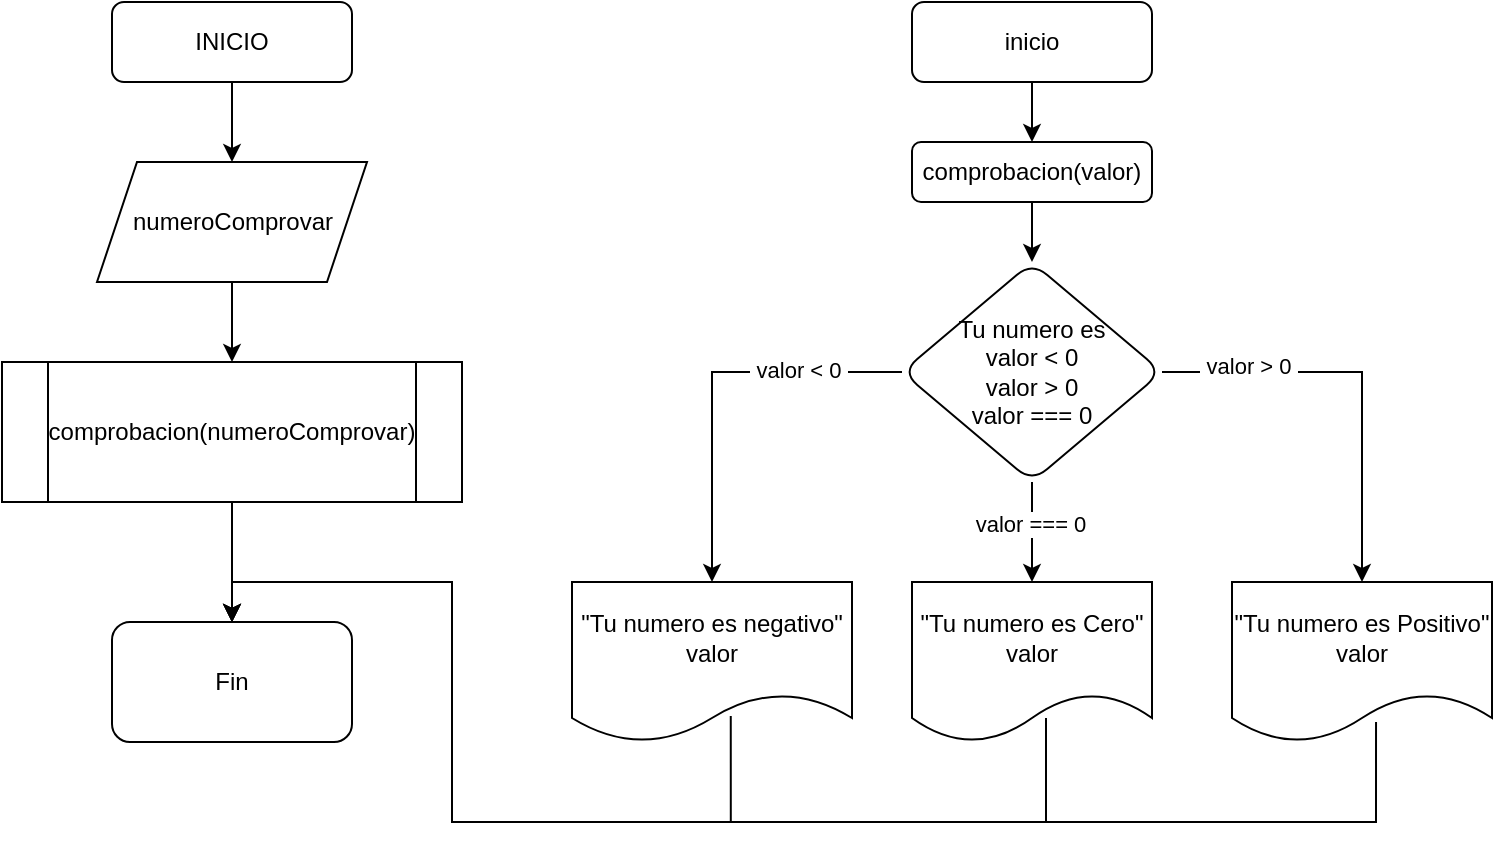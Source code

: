 <mxfile version="23.1.6" type="github">
  <diagram name="Página-1" id="8UYgB9uzEQ8WkiXtjgGw">
    <mxGraphModel dx="880" dy="515" grid="1" gridSize="10" guides="1" tooltips="1" connect="1" arrows="1" fold="1" page="1" pageScale="1" pageWidth="827" pageHeight="1169" math="0" shadow="0">
      <root>
        <mxCell id="0" />
        <mxCell id="1" parent="0" />
        <mxCell id="JvGjmD20eo0h2BMc5rbZ-7" value="" style="edgeStyle=orthogonalEdgeStyle;rounded=0;orthogonalLoop=1;jettySize=auto;html=1;" edge="1" parent="1" source="JvGjmD20eo0h2BMc5rbZ-2" target="JvGjmD20eo0h2BMc5rbZ-6">
          <mxGeometry relative="1" as="geometry" />
        </mxCell>
        <mxCell id="JvGjmD20eo0h2BMc5rbZ-2" value="INICIO" style="rounded=1;whiteSpace=wrap;html=1;" vertex="1" parent="1">
          <mxGeometry x="70" y="30" width="120" height="40" as="geometry" />
        </mxCell>
        <mxCell id="JvGjmD20eo0h2BMc5rbZ-9" value="" style="edgeStyle=orthogonalEdgeStyle;rounded=0;orthogonalLoop=1;jettySize=auto;html=1;" edge="1" parent="1" source="JvGjmD20eo0h2BMc5rbZ-6" target="JvGjmD20eo0h2BMc5rbZ-8">
          <mxGeometry relative="1" as="geometry" />
        </mxCell>
        <mxCell id="JvGjmD20eo0h2BMc5rbZ-6" value="numeroComprovar" style="shape=parallelogram;perimeter=parallelogramPerimeter;whiteSpace=wrap;html=1;fixedSize=1;" vertex="1" parent="1">
          <mxGeometry x="62.5" y="110" width="135" height="60" as="geometry" />
        </mxCell>
        <mxCell id="JvGjmD20eo0h2BMc5rbZ-14" value="" style="edgeStyle=orthogonalEdgeStyle;rounded=0;orthogonalLoop=1;jettySize=auto;html=1;" edge="1" parent="1" source="JvGjmD20eo0h2BMc5rbZ-8" target="JvGjmD20eo0h2BMc5rbZ-13">
          <mxGeometry relative="1" as="geometry" />
        </mxCell>
        <mxCell id="JvGjmD20eo0h2BMc5rbZ-8" value="&amp;nbsp;comprobacion(numeroComprovar)&amp;nbsp;" style="shape=process;whiteSpace=wrap;html=1;backgroundOutline=1;" vertex="1" parent="1">
          <mxGeometry x="15" y="210" width="230" height="70" as="geometry" />
        </mxCell>
        <mxCell id="JvGjmD20eo0h2BMc5rbZ-13" value="Fin" style="rounded=1;whiteSpace=wrap;html=1;" vertex="1" parent="1">
          <mxGeometry x="70" y="340" width="120" height="60" as="geometry" />
        </mxCell>
        <mxCell id="JvGjmD20eo0h2BMc5rbZ-18" value="" style="edgeStyle=orthogonalEdgeStyle;rounded=0;orthogonalLoop=1;jettySize=auto;html=1;" edge="1" parent="1" source="JvGjmD20eo0h2BMc5rbZ-16" target="JvGjmD20eo0h2BMc5rbZ-17">
          <mxGeometry relative="1" as="geometry" />
        </mxCell>
        <mxCell id="JvGjmD20eo0h2BMc5rbZ-16" value="inicio" style="rounded=1;whiteSpace=wrap;html=1;" vertex="1" parent="1">
          <mxGeometry x="470" y="30" width="120" height="40" as="geometry" />
        </mxCell>
        <mxCell id="JvGjmD20eo0h2BMc5rbZ-20" value="" style="edgeStyle=orthogonalEdgeStyle;rounded=0;orthogonalLoop=1;jettySize=auto;html=1;" edge="1" parent="1" source="JvGjmD20eo0h2BMc5rbZ-17" target="JvGjmD20eo0h2BMc5rbZ-19">
          <mxGeometry relative="1" as="geometry" />
        </mxCell>
        <mxCell id="JvGjmD20eo0h2BMc5rbZ-17" value="comprobacion(valor)" style="whiteSpace=wrap;html=1;rounded=1;" vertex="1" parent="1">
          <mxGeometry x="470" y="100" width="120" height="30" as="geometry" />
        </mxCell>
        <mxCell id="JvGjmD20eo0h2BMc5rbZ-26" value="" style="edgeStyle=orthogonalEdgeStyle;rounded=0;orthogonalLoop=1;jettySize=auto;html=1;" edge="1" parent="1" source="JvGjmD20eo0h2BMc5rbZ-19" target="JvGjmD20eo0h2BMc5rbZ-25">
          <mxGeometry relative="1" as="geometry" />
        </mxCell>
        <mxCell id="JvGjmD20eo0h2BMc5rbZ-28" value="valor === 0" style="edgeLabel;html=1;align=center;verticalAlign=middle;resizable=0;points=[];" vertex="1" connectable="0" parent="JvGjmD20eo0h2BMc5rbZ-26">
          <mxGeometry x="-0.175" y="-1" relative="1" as="geometry">
            <mxPoint as="offset" />
          </mxGeometry>
        </mxCell>
        <mxCell id="JvGjmD20eo0h2BMc5rbZ-30" value="" style="edgeStyle=orthogonalEdgeStyle;rounded=0;orthogonalLoop=1;jettySize=auto;html=1;" edge="1" parent="1" source="JvGjmD20eo0h2BMc5rbZ-19" target="JvGjmD20eo0h2BMc5rbZ-29">
          <mxGeometry relative="1" as="geometry" />
        </mxCell>
        <mxCell id="JvGjmD20eo0h2BMc5rbZ-37" value="&amp;nbsp;valor &amp;gt; 0&amp;nbsp;" style="edgeLabel;html=1;align=center;verticalAlign=middle;resizable=0;points=[];" vertex="1" connectable="0" parent="JvGjmD20eo0h2BMc5rbZ-30">
          <mxGeometry x="-0.583" y="3" relative="1" as="geometry">
            <mxPoint as="offset" />
          </mxGeometry>
        </mxCell>
        <mxCell id="JvGjmD20eo0h2BMc5rbZ-36" value="" style="edgeStyle=orthogonalEdgeStyle;rounded=0;orthogonalLoop=1;jettySize=auto;html=1;" edge="1" parent="1" source="JvGjmD20eo0h2BMc5rbZ-19" target="JvGjmD20eo0h2BMc5rbZ-35">
          <mxGeometry relative="1" as="geometry" />
        </mxCell>
        <mxCell id="JvGjmD20eo0h2BMc5rbZ-38" value="&amp;nbsp;valor &amp;lt; 0&amp;nbsp;" style="edgeLabel;html=1;align=center;verticalAlign=middle;resizable=0;points=[];" vertex="1" connectable="0" parent="JvGjmD20eo0h2BMc5rbZ-36">
          <mxGeometry x="-0.482" y="-1" relative="1" as="geometry">
            <mxPoint as="offset" />
          </mxGeometry>
        </mxCell>
        <mxCell id="JvGjmD20eo0h2BMc5rbZ-19" value="Tu numero es&lt;br&gt;valor &amp;lt; 0&lt;br&gt;valor &amp;gt; 0&lt;br&gt;valor === 0" style="rhombus;whiteSpace=wrap;html=1;rounded=1;" vertex="1" parent="1">
          <mxGeometry x="465" y="160" width="130" height="110" as="geometry" />
        </mxCell>
        <mxCell id="JvGjmD20eo0h2BMc5rbZ-25" value="&quot;Tu numero es Cero&quot;&lt;br&gt;valor" style="shape=document;whiteSpace=wrap;html=1;boundedLbl=1;rounded=1;" vertex="1" parent="1">
          <mxGeometry x="470" y="320" width="120" height="80" as="geometry" />
        </mxCell>
        <mxCell id="JvGjmD20eo0h2BMc5rbZ-41" style="edgeStyle=orthogonalEdgeStyle;rounded=0;orthogonalLoop=1;jettySize=auto;html=1;exitX=0.554;exitY=0.875;exitDx=0;exitDy=0;entryX=0.5;entryY=0;entryDx=0;entryDy=0;exitPerimeter=0;" edge="1" parent="1" source="JvGjmD20eo0h2BMc5rbZ-29" target="JvGjmD20eo0h2BMc5rbZ-13">
          <mxGeometry relative="1" as="geometry">
            <Array as="points">
              <mxPoint x="702" y="440" />
              <mxPoint x="240" y="440" />
              <mxPoint x="240" y="320" />
              <mxPoint x="130" y="320" />
            </Array>
          </mxGeometry>
        </mxCell>
        <mxCell id="JvGjmD20eo0h2BMc5rbZ-29" value="&quot;Tu numero es Positivo&quot;&lt;br&gt;valor" style="shape=document;whiteSpace=wrap;html=1;boundedLbl=1;rounded=1;" vertex="1" parent="1">
          <mxGeometry x="630" y="320" width="130" height="80" as="geometry" />
        </mxCell>
        <mxCell id="JvGjmD20eo0h2BMc5rbZ-39" style="edgeStyle=orthogonalEdgeStyle;rounded=0;orthogonalLoop=1;jettySize=auto;html=1;exitX=0.567;exitY=0.838;exitDx=0;exitDy=0;entryX=0.5;entryY=0;entryDx=0;entryDy=0;exitPerimeter=0;" edge="1" parent="1" source="JvGjmD20eo0h2BMc5rbZ-35" target="JvGjmD20eo0h2BMc5rbZ-13">
          <mxGeometry relative="1" as="geometry">
            <mxPoint x="300" y="360" as="targetPoint" />
            <Array as="points">
              <mxPoint x="379" y="440" />
              <mxPoint x="240" y="440" />
              <mxPoint x="240" y="320" />
              <mxPoint x="130" y="320" />
            </Array>
          </mxGeometry>
        </mxCell>
        <mxCell id="JvGjmD20eo0h2BMc5rbZ-35" value="&quot;Tu numero es negativo&quot;&lt;br&gt;valor" style="shape=document;whiteSpace=wrap;html=1;boundedLbl=1;rounded=1;" vertex="1" parent="1">
          <mxGeometry x="300" y="320" width="140" height="80" as="geometry" />
        </mxCell>
        <mxCell id="JvGjmD20eo0h2BMc5rbZ-40" value="" style="endArrow=classic;html=1;rounded=0;" edge="1" parent="1">
          <mxGeometry width="50" height="50" relative="1" as="geometry">
            <mxPoint x="537" y="388" as="sourcePoint" />
            <mxPoint x="130" y="340" as="targetPoint" />
            <Array as="points">
              <mxPoint x="537" y="440" />
              <mxPoint x="480" y="440" />
              <mxPoint x="330" y="440" />
              <mxPoint x="240" y="440" />
              <mxPoint x="240" y="320" />
              <mxPoint x="130" y="320" />
            </Array>
          </mxGeometry>
        </mxCell>
      </root>
    </mxGraphModel>
  </diagram>
</mxfile>
